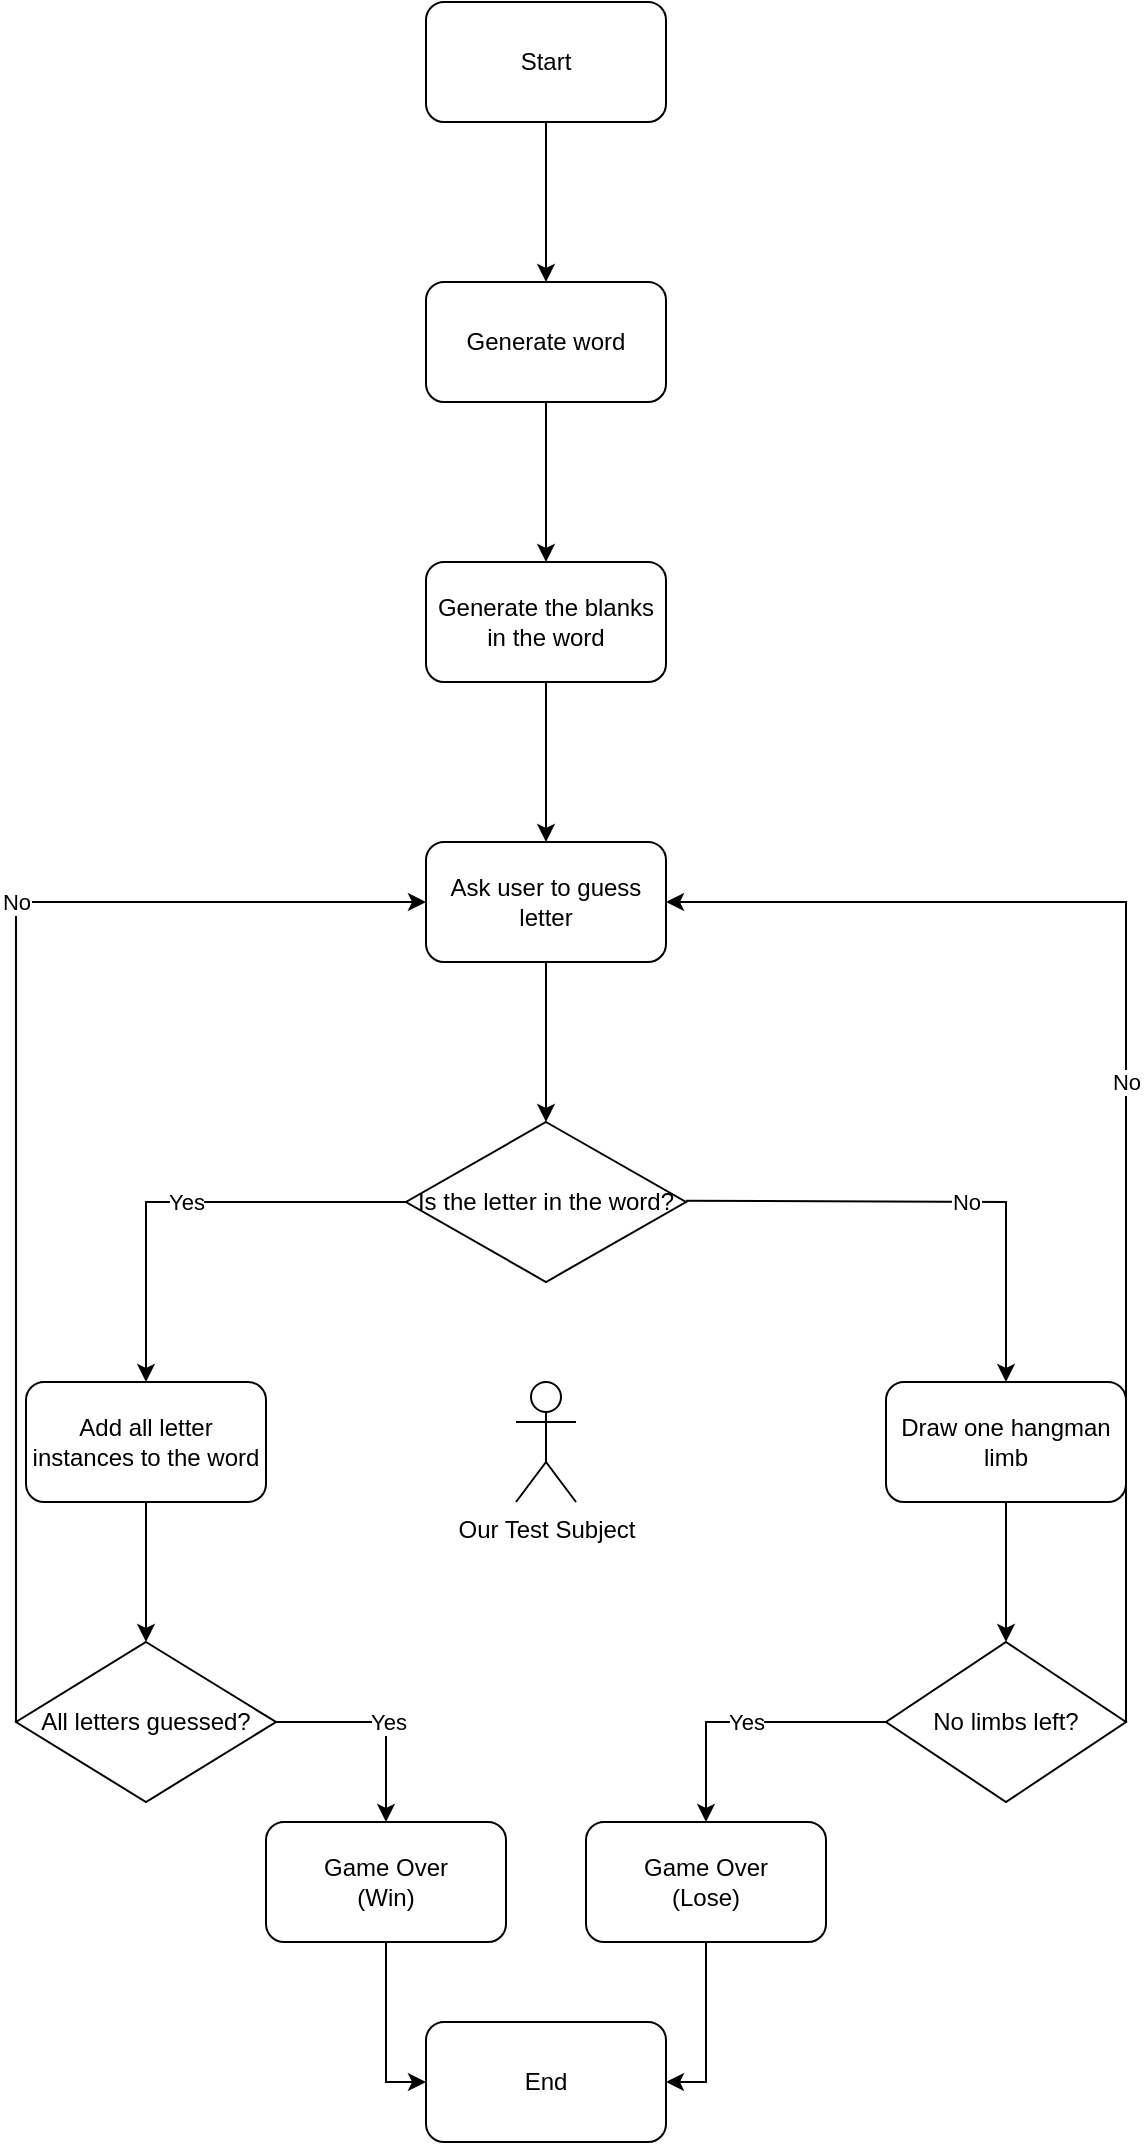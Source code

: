 <mxfile version="21.6.9" type="github">
  <diagram id="C5RBs43oDa-KdzZeNtuy" name="Page-1">
    <mxGraphModel dx="1004" dy="576" grid="1" gridSize="10" guides="1" tooltips="1" connect="1" arrows="1" fold="1" page="1" pageScale="1" pageWidth="827" pageHeight="1169" math="0" shadow="0">
      <root>
        <mxCell id="WIyWlLk6GJQsqaUBKTNV-0" />
        <mxCell id="WIyWlLk6GJQsqaUBKTNV-1" parent="WIyWlLk6GJQsqaUBKTNV-0" />
        <mxCell id="PEhS3U6FUzzPWzYXQRPn-3" value="Start" style="rounded=1;whiteSpace=wrap;html=1;" vertex="1" parent="WIyWlLk6GJQsqaUBKTNV-1">
          <mxGeometry x="320" width="120" height="60" as="geometry" />
        </mxCell>
        <mxCell id="PEhS3U6FUzzPWzYXQRPn-4" value="Generate word" style="rounded=1;whiteSpace=wrap;html=1;" vertex="1" parent="WIyWlLk6GJQsqaUBKTNV-1">
          <mxGeometry x="320" y="140" width="120" height="60" as="geometry" />
        </mxCell>
        <mxCell id="PEhS3U6FUzzPWzYXQRPn-5" value="" style="endArrow=classic;html=1;rounded=0;exitX=0.5;exitY=1;exitDx=0;exitDy=0;entryX=0.5;entryY=0;entryDx=0;entryDy=0;" edge="1" parent="WIyWlLk6GJQsqaUBKTNV-1" source="PEhS3U6FUzzPWzYXQRPn-3" target="PEhS3U6FUzzPWzYXQRPn-4">
          <mxGeometry width="50" height="50" relative="1" as="geometry">
            <mxPoint x="300" y="100" as="sourcePoint" />
            <mxPoint x="500" y="110" as="targetPoint" />
          </mxGeometry>
        </mxCell>
        <mxCell id="PEhS3U6FUzzPWzYXQRPn-6" value="Generate the blanks in the word" style="rounded=1;whiteSpace=wrap;html=1;" vertex="1" parent="WIyWlLk6GJQsqaUBKTNV-1">
          <mxGeometry x="320" y="280" width="120" height="60" as="geometry" />
        </mxCell>
        <mxCell id="PEhS3U6FUzzPWzYXQRPn-8" value="" style="endArrow=classic;html=1;rounded=0;entryX=0.5;entryY=0;entryDx=0;entryDy=0;exitX=0.5;exitY=1;exitDx=0;exitDy=0;" edge="1" parent="WIyWlLk6GJQsqaUBKTNV-1" source="PEhS3U6FUzzPWzYXQRPn-4" target="PEhS3U6FUzzPWzYXQRPn-6">
          <mxGeometry width="50" height="50" relative="1" as="geometry">
            <mxPoint x="360" y="230" as="sourcePoint" />
            <mxPoint x="410" y="180" as="targetPoint" />
          </mxGeometry>
        </mxCell>
        <mxCell id="PEhS3U6FUzzPWzYXQRPn-14" value="Ask user to guess letter" style="rounded=1;whiteSpace=wrap;html=1;" vertex="1" parent="WIyWlLk6GJQsqaUBKTNV-1">
          <mxGeometry x="320" y="420" width="120" height="60" as="geometry" />
        </mxCell>
        <mxCell id="PEhS3U6FUzzPWzYXQRPn-15" value="Is the letter in the word?" style="rhombus;whiteSpace=wrap;html=1;" vertex="1" parent="WIyWlLk6GJQsqaUBKTNV-1">
          <mxGeometry x="310" y="560" width="140" height="80" as="geometry" />
        </mxCell>
        <mxCell id="PEhS3U6FUzzPWzYXQRPn-16" value="" style="endArrow=classic;html=1;rounded=0;exitX=0.5;exitY=1;exitDx=0;exitDy=0;entryX=0.5;entryY=0;entryDx=0;entryDy=0;" edge="1" parent="WIyWlLk6GJQsqaUBKTNV-1" source="PEhS3U6FUzzPWzYXQRPn-6" target="PEhS3U6FUzzPWzYXQRPn-14">
          <mxGeometry width="50" height="50" relative="1" as="geometry">
            <mxPoint x="340" y="470" as="sourcePoint" />
            <mxPoint x="580" y="320" as="targetPoint" />
          </mxGeometry>
        </mxCell>
        <mxCell id="PEhS3U6FUzzPWzYXQRPn-18" value="" style="endArrow=classic;html=1;rounded=0;exitX=0;exitY=0.5;exitDx=0;exitDy=0;" edge="1" parent="WIyWlLk6GJQsqaUBKTNV-1" source="PEhS3U6FUzzPWzYXQRPn-15">
          <mxGeometry relative="1" as="geometry">
            <mxPoint x="310" y="660" as="sourcePoint" />
            <mxPoint x="180" y="690" as="targetPoint" />
            <Array as="points">
              <mxPoint x="180" y="600" />
            </Array>
          </mxGeometry>
        </mxCell>
        <mxCell id="PEhS3U6FUzzPWzYXQRPn-19" value="Yes" style="edgeLabel;resizable=0;html=1;align=center;verticalAlign=middle;" connectable="0" vertex="1" parent="PEhS3U6FUzzPWzYXQRPn-18">
          <mxGeometry relative="1" as="geometry" />
        </mxCell>
        <mxCell id="PEhS3U6FUzzPWzYXQRPn-20" value="" style="endArrow=classic;html=1;rounded=0;entryX=0.5;entryY=0;entryDx=0;entryDy=0;exitX=0.5;exitY=1;exitDx=0;exitDy=0;" edge="1" parent="WIyWlLk6GJQsqaUBKTNV-1" source="PEhS3U6FUzzPWzYXQRPn-14" target="PEhS3U6FUzzPWzYXQRPn-15">
          <mxGeometry width="50" height="50" relative="1" as="geometry">
            <mxPoint x="340" y="540" as="sourcePoint" />
            <mxPoint x="390" y="490" as="targetPoint" />
          </mxGeometry>
        </mxCell>
        <mxCell id="PEhS3U6FUzzPWzYXQRPn-21" value="Add all letter instances to the word" style="rounded=1;whiteSpace=wrap;html=1;" vertex="1" parent="WIyWlLk6GJQsqaUBKTNV-1">
          <mxGeometry x="120" y="690" width="120" height="60" as="geometry" />
        </mxCell>
        <mxCell id="PEhS3U6FUzzPWzYXQRPn-22" value="All letters guessed?" style="rhombus;whiteSpace=wrap;html=1;" vertex="1" parent="WIyWlLk6GJQsqaUBKTNV-1">
          <mxGeometry x="115" y="820" width="130" height="80" as="geometry" />
        </mxCell>
        <mxCell id="PEhS3U6FUzzPWzYXQRPn-23" value="" style="endArrow=classic;html=1;rounded=0;exitX=0.5;exitY=1;exitDx=0;exitDy=0;entryX=0.5;entryY=0;entryDx=0;entryDy=0;" edge="1" parent="WIyWlLk6GJQsqaUBKTNV-1" source="PEhS3U6FUzzPWzYXQRPn-21" target="PEhS3U6FUzzPWzYXQRPn-22">
          <mxGeometry width="50" height="50" relative="1" as="geometry">
            <mxPoint x="360" y="620" as="sourcePoint" />
            <mxPoint x="410" y="570" as="targetPoint" />
          </mxGeometry>
        </mxCell>
        <mxCell id="PEhS3U6FUzzPWzYXQRPn-25" value="Game Over&lt;br&gt;(Win)" style="rounded=1;whiteSpace=wrap;html=1;" vertex="1" parent="WIyWlLk6GJQsqaUBKTNV-1">
          <mxGeometry x="240" y="910" width="120" height="60" as="geometry" />
        </mxCell>
        <mxCell id="PEhS3U6FUzzPWzYXQRPn-27" value="" style="endArrow=classic;html=1;rounded=0;exitX=1;exitY=0.5;exitDx=0;exitDy=0;entryX=0.5;entryY=0;entryDx=0;entryDy=0;" edge="1" parent="WIyWlLk6GJQsqaUBKTNV-1" source="PEhS3U6FUzzPWzYXQRPn-22" target="PEhS3U6FUzzPWzYXQRPn-25">
          <mxGeometry relative="1" as="geometry">
            <mxPoint x="280" y="790" as="sourcePoint" />
            <mxPoint x="430" y="600" as="targetPoint" />
            <Array as="points">
              <mxPoint x="300" y="860" />
            </Array>
          </mxGeometry>
        </mxCell>
        <mxCell id="PEhS3U6FUzzPWzYXQRPn-29" value="Yes" style="edgeLabel;html=1;align=center;verticalAlign=middle;resizable=0;points=[];" vertex="1" connectable="0" parent="PEhS3U6FUzzPWzYXQRPn-27">
          <mxGeometry x="-0.05" y="-1" relative="1" as="geometry">
            <mxPoint x="6" y="-1" as="offset" />
          </mxGeometry>
        </mxCell>
        <mxCell id="PEhS3U6FUzzPWzYXQRPn-30" value="" style="endArrow=classic;html=1;rounded=0;exitX=0;exitY=0.5;exitDx=0;exitDy=0;entryX=0;entryY=0.5;entryDx=0;entryDy=0;" edge="1" parent="WIyWlLk6GJQsqaUBKTNV-1" source="PEhS3U6FUzzPWzYXQRPn-22" target="PEhS3U6FUzzPWzYXQRPn-14">
          <mxGeometry relative="1" as="geometry">
            <mxPoint x="330" y="600" as="sourcePoint" />
            <mxPoint x="110" y="480" as="targetPoint" />
            <Array as="points">
              <mxPoint x="115" y="450" />
            </Array>
          </mxGeometry>
        </mxCell>
        <mxCell id="PEhS3U6FUzzPWzYXQRPn-32" value="No" style="edgeLabel;html=1;align=center;verticalAlign=middle;resizable=0;points=[];" vertex="1" connectable="0" parent="PEhS3U6FUzzPWzYXQRPn-30">
          <mxGeometry x="-0.007" y="-2" relative="1" as="geometry">
            <mxPoint x="-2" y="-105" as="offset" />
          </mxGeometry>
        </mxCell>
        <mxCell id="PEhS3U6FUzzPWzYXQRPn-45" value="" style="endArrow=classic;html=1;rounded=0;entryX=0.5;entryY=0;entryDx=0;entryDy=0;" edge="1" parent="WIyWlLk6GJQsqaUBKTNV-1" target="PEhS3U6FUzzPWzYXQRPn-49">
          <mxGeometry relative="1" as="geometry">
            <mxPoint x="450" y="599.33" as="sourcePoint" />
            <mxPoint x="570" y="590" as="targetPoint" />
            <Array as="points">
              <mxPoint x="610" y="600" />
            </Array>
          </mxGeometry>
        </mxCell>
        <mxCell id="PEhS3U6FUzzPWzYXQRPn-47" value="No" style="edgeLabel;html=1;align=center;verticalAlign=middle;resizable=0;points=[];" vertex="1" connectable="0" parent="PEhS3U6FUzzPWzYXQRPn-45">
          <mxGeometry x="0.109" y="-5" relative="1" as="geometry">
            <mxPoint x="1" y="-5" as="offset" />
          </mxGeometry>
        </mxCell>
        <mxCell id="PEhS3U6FUzzPWzYXQRPn-49" value="Draw one hangman limb" style="rounded=1;whiteSpace=wrap;html=1;" vertex="1" parent="WIyWlLk6GJQsqaUBKTNV-1">
          <mxGeometry x="550" y="690" width="120" height="60" as="geometry" />
        </mxCell>
        <mxCell id="PEhS3U6FUzzPWzYXQRPn-50" value="No limbs left?" style="rhombus;whiteSpace=wrap;html=1;" vertex="1" parent="WIyWlLk6GJQsqaUBKTNV-1">
          <mxGeometry x="550" y="820" width="120" height="80" as="geometry" />
        </mxCell>
        <mxCell id="PEhS3U6FUzzPWzYXQRPn-51" value="" style="endArrow=classic;html=1;rounded=0;entryX=0.5;entryY=0;entryDx=0;entryDy=0;exitX=0.5;exitY=1;exitDx=0;exitDy=0;" edge="1" parent="WIyWlLk6GJQsqaUBKTNV-1" source="PEhS3U6FUzzPWzYXQRPn-49" target="PEhS3U6FUzzPWzYXQRPn-50">
          <mxGeometry width="50" height="50" relative="1" as="geometry">
            <mxPoint x="360" y="680" as="sourcePoint" />
            <mxPoint x="410" y="630" as="targetPoint" />
          </mxGeometry>
        </mxCell>
        <mxCell id="PEhS3U6FUzzPWzYXQRPn-52" value="Game Over&lt;br&gt;(Lose)" style="rounded=1;whiteSpace=wrap;html=1;" vertex="1" parent="WIyWlLk6GJQsqaUBKTNV-1">
          <mxGeometry x="400" y="910" width="120" height="60" as="geometry" />
        </mxCell>
        <mxCell id="PEhS3U6FUzzPWzYXQRPn-54" value="" style="endArrow=classic;html=1;rounded=0;entryX=0.5;entryY=0;entryDx=0;entryDy=0;exitX=0;exitY=0.5;exitDx=0;exitDy=0;" edge="1" parent="WIyWlLk6GJQsqaUBKTNV-1" source="PEhS3U6FUzzPWzYXQRPn-50" target="PEhS3U6FUzzPWzYXQRPn-52">
          <mxGeometry relative="1" as="geometry">
            <mxPoint x="530" y="850" as="sourcePoint" />
            <mxPoint x="500" y="820" as="targetPoint" />
            <Array as="points">
              <mxPoint x="460" y="860" />
            </Array>
          </mxGeometry>
        </mxCell>
        <mxCell id="PEhS3U6FUzzPWzYXQRPn-55" value="Yes" style="edgeLabel;resizable=0;html=1;align=center;verticalAlign=middle;" connectable="0" vertex="1" parent="PEhS3U6FUzzPWzYXQRPn-54">
          <mxGeometry relative="1" as="geometry" />
        </mxCell>
        <mxCell id="PEhS3U6FUzzPWzYXQRPn-56" value="" style="endArrow=classic;html=1;rounded=0;entryX=1;entryY=0.5;entryDx=0;entryDy=0;exitX=1;exitY=0.5;exitDx=0;exitDy=0;" edge="1" parent="WIyWlLk6GJQsqaUBKTNV-1" source="PEhS3U6FUzzPWzYXQRPn-50" target="PEhS3U6FUzzPWzYXQRPn-14">
          <mxGeometry relative="1" as="geometry">
            <mxPoint x="320" y="750" as="sourcePoint" />
            <mxPoint x="460" y="780" as="targetPoint" />
            <Array as="points">
              <mxPoint x="670" y="450" />
            </Array>
          </mxGeometry>
        </mxCell>
        <mxCell id="PEhS3U6FUzzPWzYXQRPn-57" value="No" style="edgeLabel;resizable=0;html=1;align=center;verticalAlign=middle;" connectable="0" vertex="1" parent="PEhS3U6FUzzPWzYXQRPn-56">
          <mxGeometry relative="1" as="geometry" />
        </mxCell>
        <mxCell id="PEhS3U6FUzzPWzYXQRPn-58" value="End" style="rounded=1;whiteSpace=wrap;html=1;" vertex="1" parent="WIyWlLk6GJQsqaUBKTNV-1">
          <mxGeometry x="320" y="1010" width="120" height="60" as="geometry" />
        </mxCell>
        <mxCell id="PEhS3U6FUzzPWzYXQRPn-59" value="" style="endArrow=classic;html=1;rounded=0;entryX=0;entryY=0.5;entryDx=0;entryDy=0;exitX=0.5;exitY=1;exitDx=0;exitDy=0;" edge="1" parent="WIyWlLk6GJQsqaUBKTNV-1" source="PEhS3U6FUzzPWzYXQRPn-25" target="PEhS3U6FUzzPWzYXQRPn-58">
          <mxGeometry width="50" height="50" relative="1" as="geometry">
            <mxPoint x="230" y="1070" as="sourcePoint" />
            <mxPoint x="280" y="1020" as="targetPoint" />
            <Array as="points">
              <mxPoint x="300" y="1040" />
            </Array>
          </mxGeometry>
        </mxCell>
        <mxCell id="PEhS3U6FUzzPWzYXQRPn-60" value="" style="endArrow=classic;html=1;rounded=0;exitX=0.5;exitY=1;exitDx=0;exitDy=0;entryX=1;entryY=0.5;entryDx=0;entryDy=0;" edge="1" parent="WIyWlLk6GJQsqaUBKTNV-1" source="PEhS3U6FUzzPWzYXQRPn-52" target="PEhS3U6FUzzPWzYXQRPn-58">
          <mxGeometry width="50" height="50" relative="1" as="geometry">
            <mxPoint x="480" y="1050" as="sourcePoint" />
            <mxPoint x="530" y="1000" as="targetPoint" />
            <Array as="points">
              <mxPoint x="460" y="1040" />
            </Array>
          </mxGeometry>
        </mxCell>
        <mxCell id="PEhS3U6FUzzPWzYXQRPn-61" value="Our Test Subject" style="shape=umlActor;verticalLabelPosition=bottom;verticalAlign=top;html=1;outlineConnect=0;" vertex="1" parent="WIyWlLk6GJQsqaUBKTNV-1">
          <mxGeometry x="365" y="690" width="30" height="60" as="geometry" />
        </mxCell>
      </root>
    </mxGraphModel>
  </diagram>
</mxfile>
